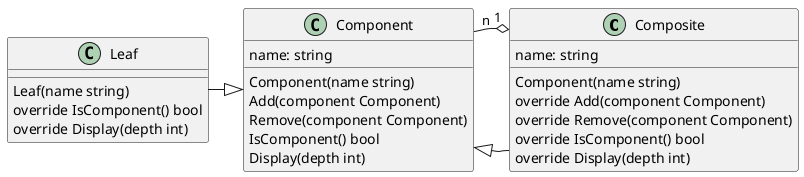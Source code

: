 @startuml Class Diagram

skinparam Linetype =

Composite -|> Component
Leaf -|> Component
Composite "1" o-u- "n" Component 

class Composite {
    name: string
    
    Component(name string)
    override Add(component Component)
    override Remove(component Component)
    override IsComponent() bool
    override Display(depth int)
}

class Component {
    name: string
    
    Component(name string)
    Add(component Component)
    Remove(component Component)
    IsComponent() bool
    Display(depth int)
}

class Leaf {
    
    Leaf(name string)
    override IsComponent() bool
    override Display(depth int)
}

@enduml